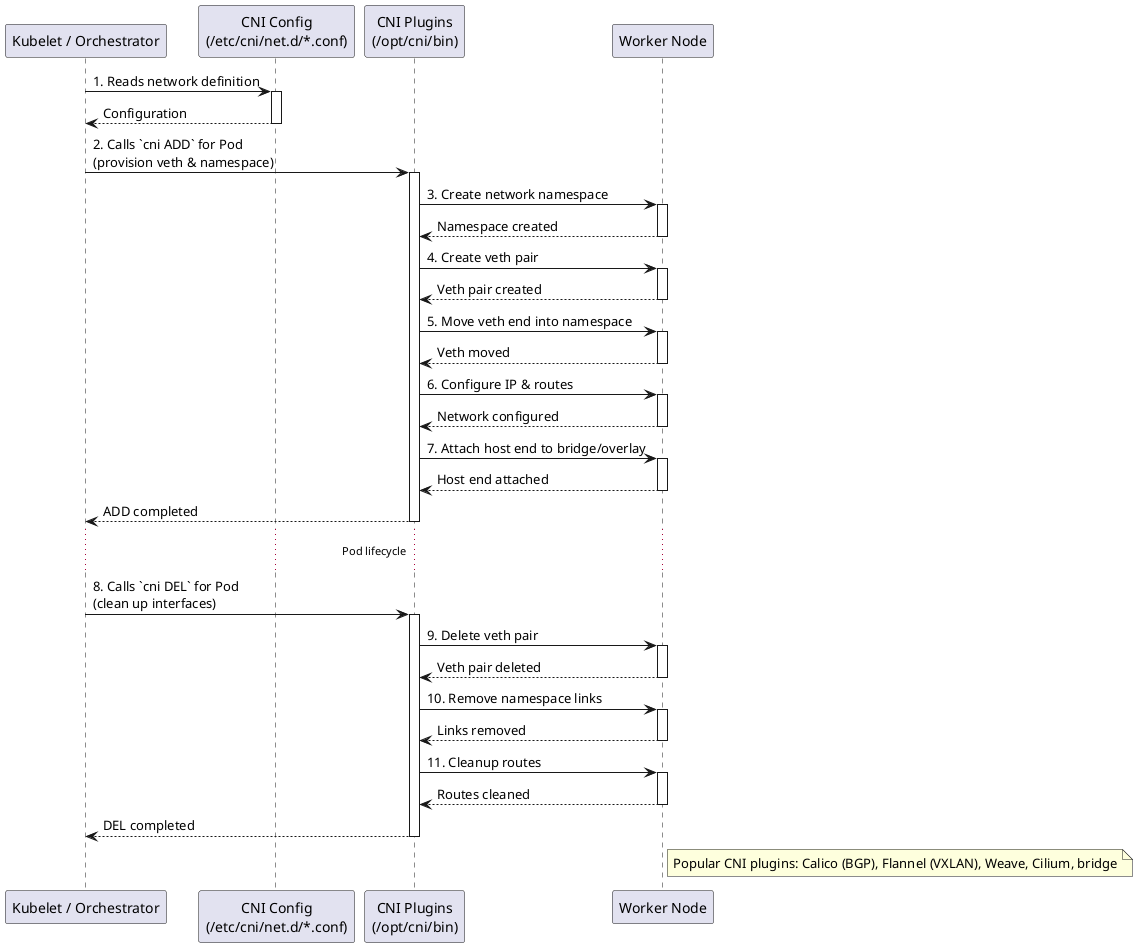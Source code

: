 @startuml

participant "Kubelet / Orchestrator" as Orchestrator
participant "CNI Config\n(/etc/cni/net.d/*.conf)" as Config
participant "CNI Plugins\n(/opt/cni/bin)" as Plugins
participant "Worker Node" as Node

Orchestrator -> Config: 1. Reads network definition
activate Config
return Configuration

Orchestrator -> Plugins: 2. Calls `cni ADD` for Pod\n(provision veth & namespace)
activate Plugins

Plugins -> Node: 3. Create network namespace
activate Node
return Namespace created

Plugins -> Node: 4. Create veth pair
activate Node
return Veth pair created

Plugins -> Node: 5. Move veth end into namespace
activate Node
return Veth moved

Plugins -> Node: 6. Configure IP & routes
activate Node
return Network configured

Plugins -> Node: 7. Attach host end to bridge/overlay
activate Node
return Host end attached

return ADD completed

...Pod lifecycle...

Orchestrator -> Plugins: 8. Calls `cni DEL` for Pod\n(clean up interfaces)
activate Plugins

Plugins -> Node: 9. Delete veth pair
activate Node
return Veth pair deleted

Plugins -> Node: 10. Remove namespace links
activate Node
return Links removed

Plugins -> Node: 11. Cleanup routes
activate Node
return Routes cleaned

return DEL completed

note right of Node
  Popular CNI plugins: Calico (BGP), Flannel (VXLAN), Weave, Cilium, bridge
end note

@enduml